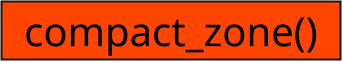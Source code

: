 @startuml
scale 1/5

skinparam Component {
    Style rectangle
    FontSize 200
    BorderThickness 10
    BackgroundColor OrangeRed
}

[  compact_zone()  ]
@enduml
